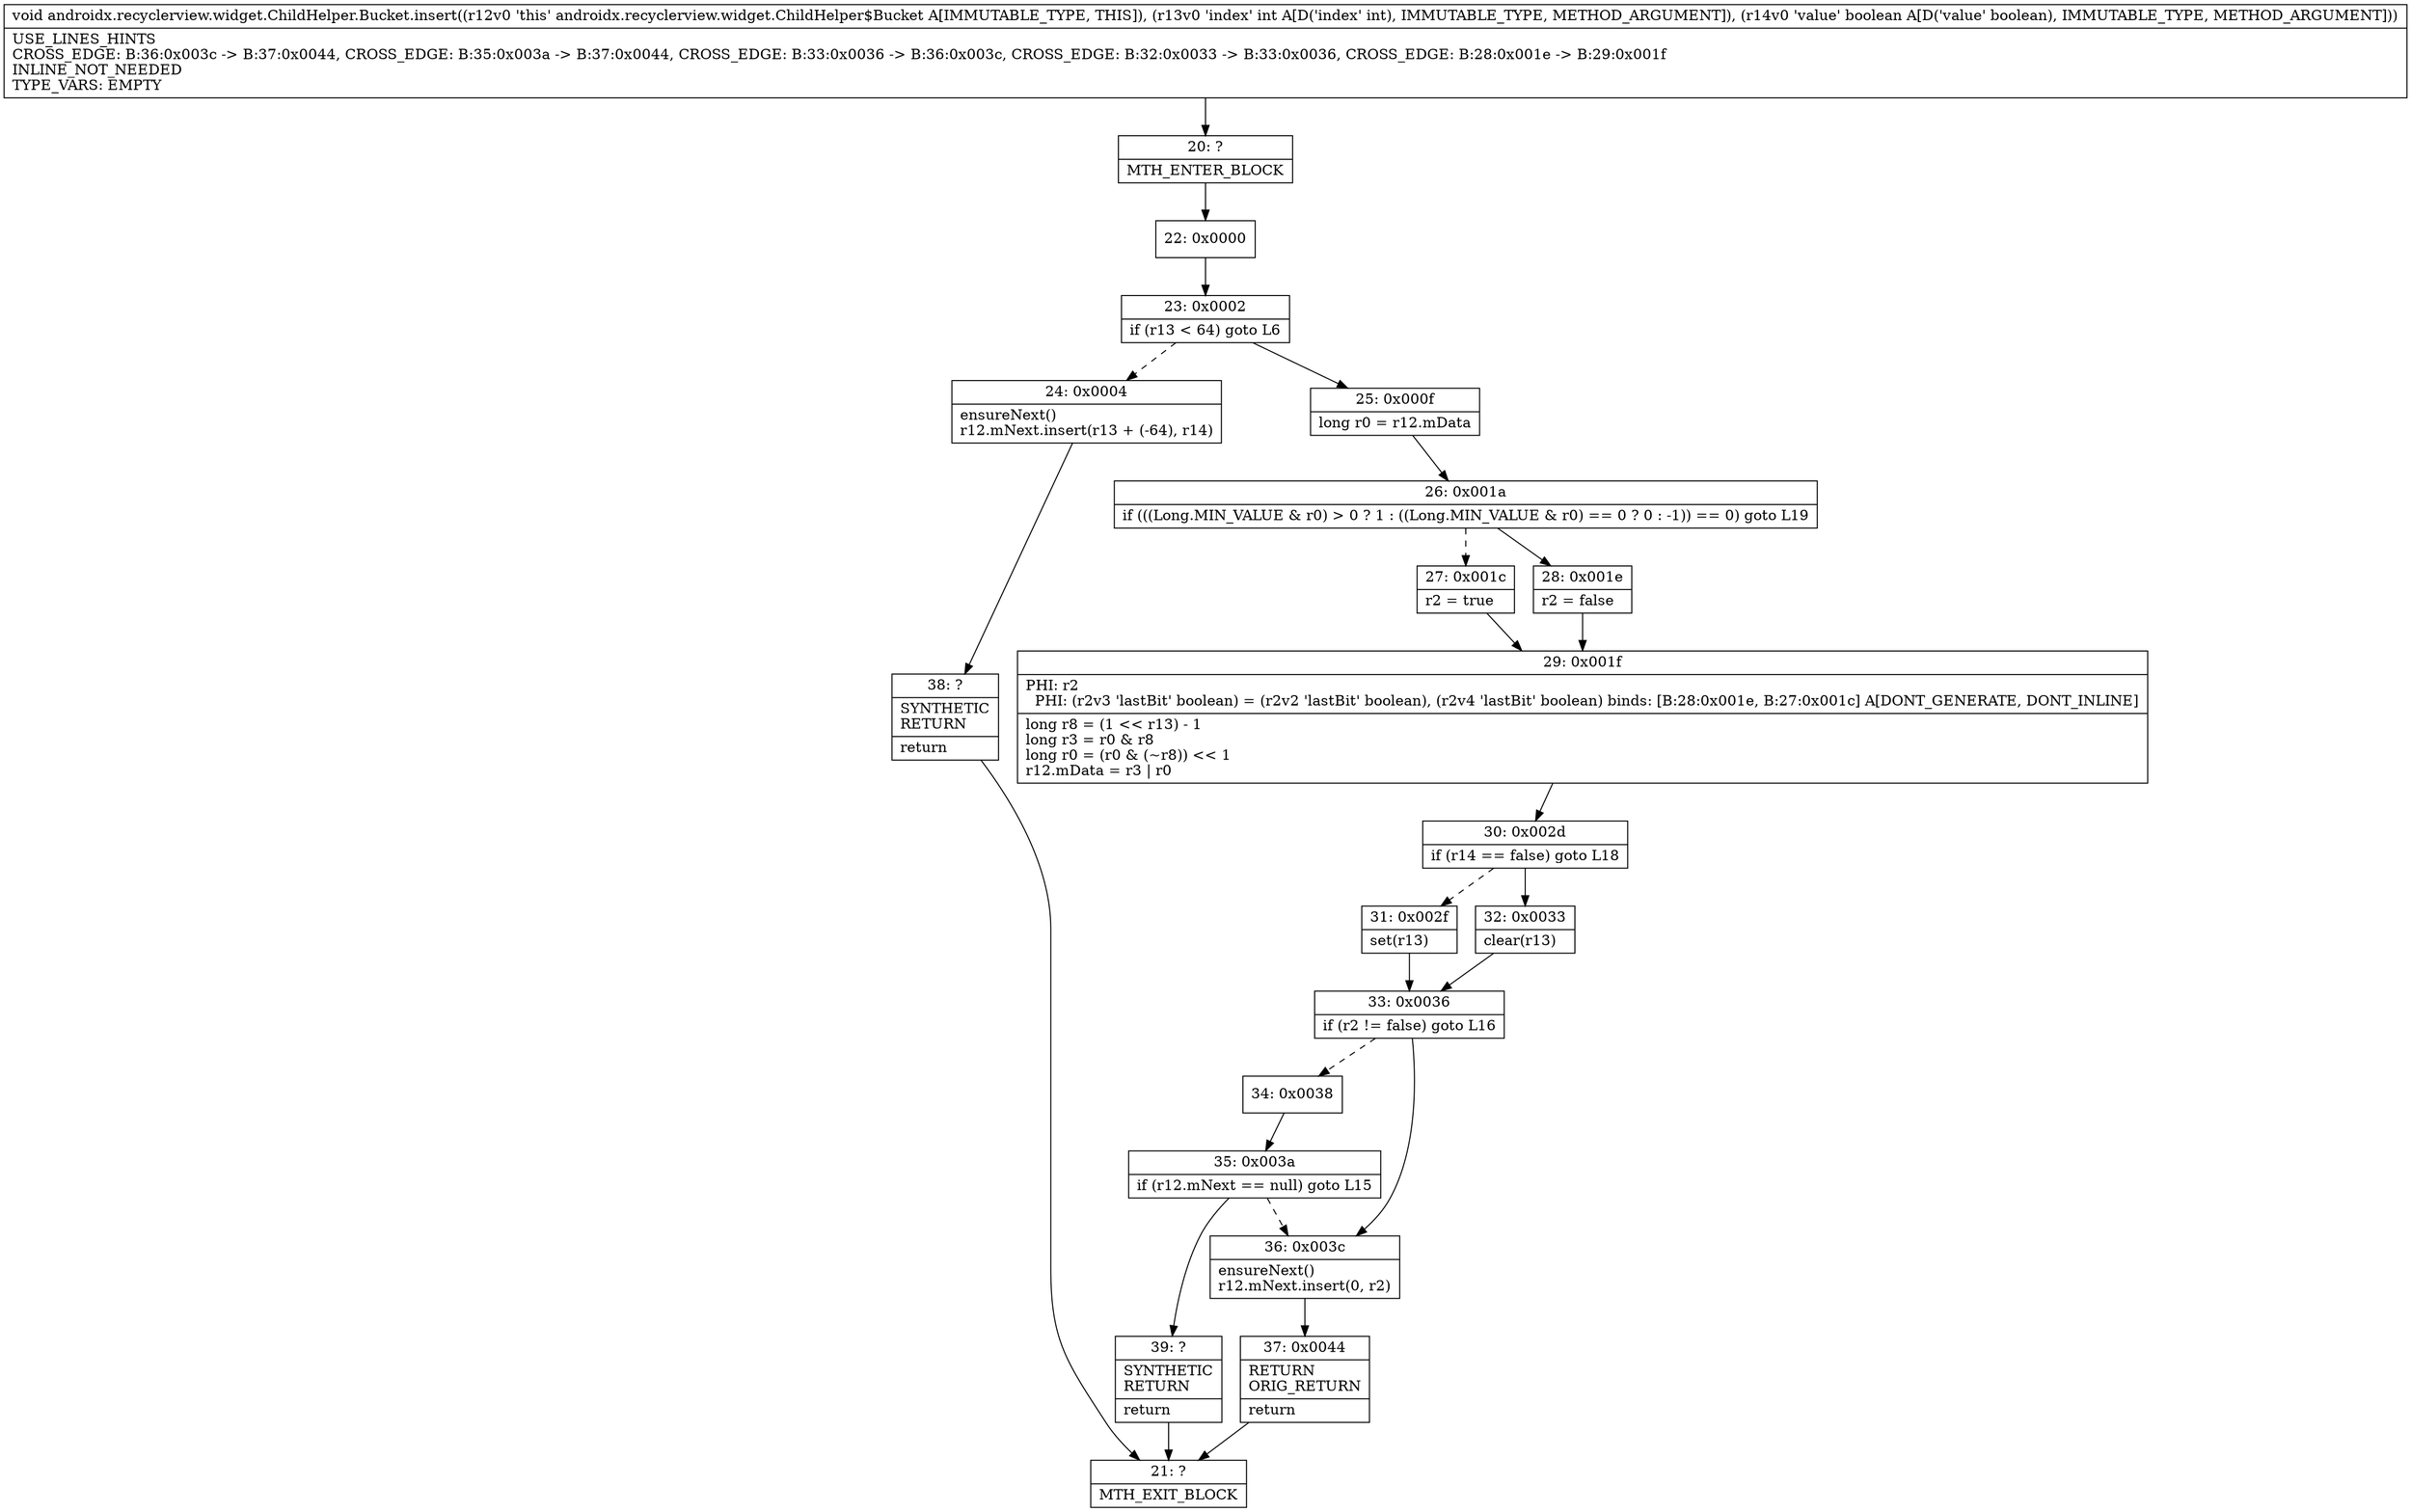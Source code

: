 digraph "CFG forandroidx.recyclerview.widget.ChildHelper.Bucket.insert(IZ)V" {
Node_20 [shape=record,label="{20\:\ ?|MTH_ENTER_BLOCK\l}"];
Node_22 [shape=record,label="{22\:\ 0x0000}"];
Node_23 [shape=record,label="{23\:\ 0x0002|if (r13 \< 64) goto L6\l}"];
Node_24 [shape=record,label="{24\:\ 0x0004|ensureNext()\lr12.mNext.insert(r13 + (\-64), r14)\l}"];
Node_38 [shape=record,label="{38\:\ ?|SYNTHETIC\lRETURN\l|return\l}"];
Node_21 [shape=record,label="{21\:\ ?|MTH_EXIT_BLOCK\l}"];
Node_25 [shape=record,label="{25\:\ 0x000f|long r0 = r12.mData\l}"];
Node_26 [shape=record,label="{26\:\ 0x001a|if (((Long.MIN_VALUE & r0) \> 0 ? 1 : ((Long.MIN_VALUE & r0) == 0 ? 0 : \-1)) == 0) goto L19\l}"];
Node_27 [shape=record,label="{27\:\ 0x001c|r2 = true\l}"];
Node_29 [shape=record,label="{29\:\ 0x001f|PHI: r2 \l  PHI: (r2v3 'lastBit' boolean) = (r2v2 'lastBit' boolean), (r2v4 'lastBit' boolean) binds: [B:28:0x001e, B:27:0x001c] A[DONT_GENERATE, DONT_INLINE]\l|long r8 = (1 \<\< r13) \- 1\llong r3 = r0 & r8\llong r0 = (r0 & (~r8)) \<\< 1\lr12.mData = r3 \| r0\l}"];
Node_30 [shape=record,label="{30\:\ 0x002d|if (r14 == false) goto L18\l}"];
Node_31 [shape=record,label="{31\:\ 0x002f|set(r13)\l}"];
Node_33 [shape=record,label="{33\:\ 0x0036|if (r2 != false) goto L16\l}"];
Node_34 [shape=record,label="{34\:\ 0x0038}"];
Node_35 [shape=record,label="{35\:\ 0x003a|if (r12.mNext == null) goto L15\l}"];
Node_39 [shape=record,label="{39\:\ ?|SYNTHETIC\lRETURN\l|return\l}"];
Node_36 [shape=record,label="{36\:\ 0x003c|ensureNext()\lr12.mNext.insert(0, r2)\l}"];
Node_37 [shape=record,label="{37\:\ 0x0044|RETURN\lORIG_RETURN\l|return\l}"];
Node_32 [shape=record,label="{32\:\ 0x0033|clear(r13)\l}"];
Node_28 [shape=record,label="{28\:\ 0x001e|r2 = false\l}"];
MethodNode[shape=record,label="{void androidx.recyclerview.widget.ChildHelper.Bucket.insert((r12v0 'this' androidx.recyclerview.widget.ChildHelper$Bucket A[IMMUTABLE_TYPE, THIS]), (r13v0 'index' int A[D('index' int), IMMUTABLE_TYPE, METHOD_ARGUMENT]), (r14v0 'value' boolean A[D('value' boolean), IMMUTABLE_TYPE, METHOD_ARGUMENT]))  | USE_LINES_HINTS\lCROSS_EDGE: B:36:0x003c \-\> B:37:0x0044, CROSS_EDGE: B:35:0x003a \-\> B:37:0x0044, CROSS_EDGE: B:33:0x0036 \-\> B:36:0x003c, CROSS_EDGE: B:32:0x0033 \-\> B:33:0x0036, CROSS_EDGE: B:28:0x001e \-\> B:29:0x001f\lINLINE_NOT_NEEDED\lTYPE_VARS: EMPTY\l}"];
MethodNode -> Node_20;Node_20 -> Node_22;
Node_22 -> Node_23;
Node_23 -> Node_24[style=dashed];
Node_23 -> Node_25;
Node_24 -> Node_38;
Node_38 -> Node_21;
Node_25 -> Node_26;
Node_26 -> Node_27[style=dashed];
Node_26 -> Node_28;
Node_27 -> Node_29;
Node_29 -> Node_30;
Node_30 -> Node_31[style=dashed];
Node_30 -> Node_32;
Node_31 -> Node_33;
Node_33 -> Node_34[style=dashed];
Node_33 -> Node_36;
Node_34 -> Node_35;
Node_35 -> Node_36[style=dashed];
Node_35 -> Node_39;
Node_39 -> Node_21;
Node_36 -> Node_37;
Node_37 -> Node_21;
Node_32 -> Node_33;
Node_28 -> Node_29;
}

